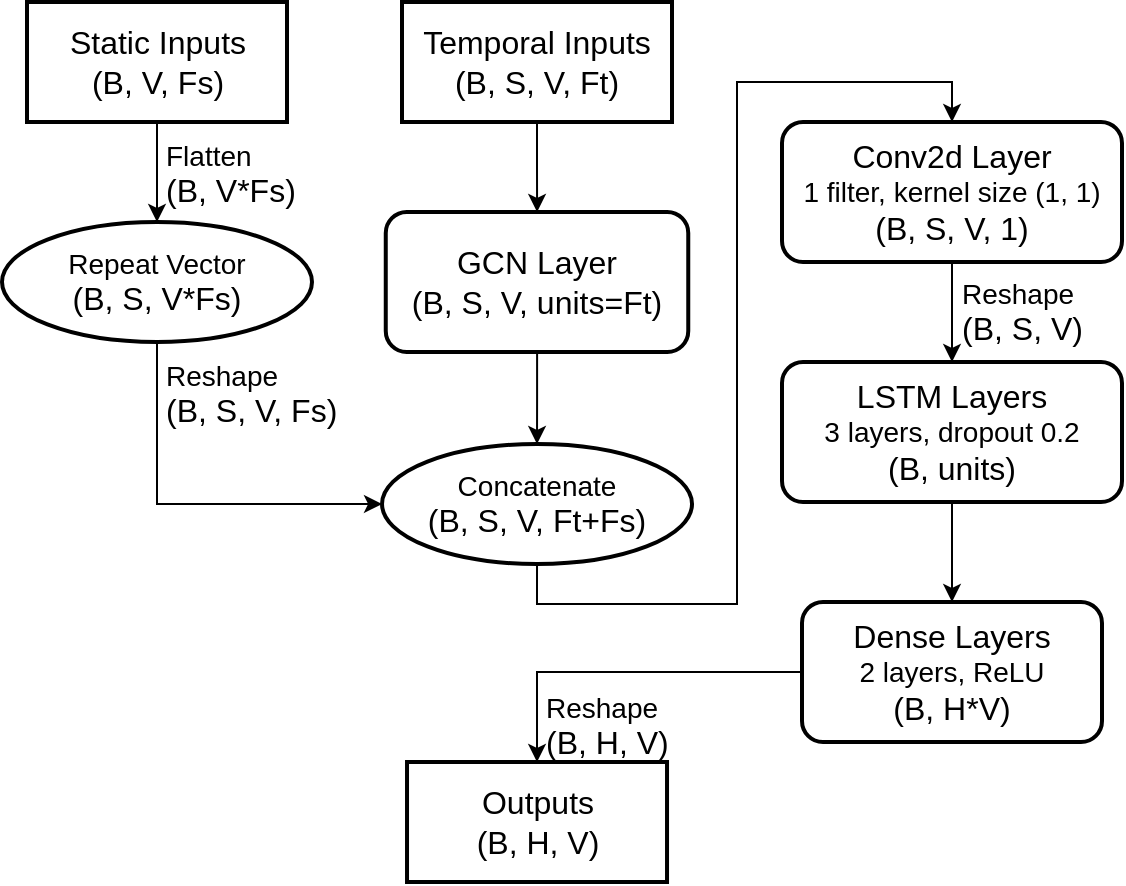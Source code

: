 <mxfile version="24.2.7" type="github">
  <diagram name="第 1 页" id="IR1yq7qya-Rb1jxSup0e">
    <mxGraphModel dx="1122" dy="849" grid="1" gridSize="10" guides="1" tooltips="1" connect="1" arrows="1" fold="1" page="1" pageScale="1" pageWidth="1169" pageHeight="827" background="#FFFFFF" math="0" shadow="0">
      <root>
        <mxCell id="0" />
        <mxCell id="1" parent="0" />
        <mxCell id="V0Xll18p6qduPY6Gyocl-21" style="edgeStyle=orthogonalEdgeStyle;rounded=0;orthogonalLoop=1;jettySize=auto;html=1;entryX=0.5;entryY=0;entryDx=0;entryDy=0;" parent="1" source="V0Xll18p6qduPY6Gyocl-4" target="V0Xll18p6qduPY6Gyocl-19" edge="1">
          <mxGeometry relative="1" as="geometry" />
        </mxCell>
        <mxCell id="V0Xll18p6qduPY6Gyocl-4" value="&lt;div&gt;&lt;font size=&quot;3&quot;&gt;Static Inputs&lt;/font&gt;&lt;/div&gt;&lt;div&gt;&lt;font size=&quot;3&quot;&gt;(B, V, Fs)&lt;br&gt;&lt;/font&gt;&lt;/div&gt;" style="whiteSpace=wrap;html=1;strokeWidth=2;" parent="1" vertex="1">
          <mxGeometry x="172.5" y="90" width="130" height="60" as="geometry" />
        </mxCell>
        <mxCell id="V0Xll18p6qduPY6Gyocl-14" style="edgeStyle=orthogonalEdgeStyle;rounded=0;orthogonalLoop=1;jettySize=auto;html=1;entryX=0.5;entryY=0;entryDx=0;entryDy=0;" parent="1" source="V0Xll18p6qduPY6Gyocl-6" target="V0Xll18p6qduPY6Gyocl-13" edge="1">
          <mxGeometry relative="1" as="geometry" />
        </mxCell>
        <mxCell id="V0Xll18p6qduPY6Gyocl-6" value="&lt;div&gt;&lt;font size=&quot;3&quot;&gt;Conv2d Layer&lt;br&gt;&lt;/font&gt;&lt;/div&gt;&lt;div style=&quot;font-size: 14px;&quot;&gt;&lt;font style=&quot;font-size: 14px;&quot;&gt;1 filter, kernel size (1, 1)&lt;br&gt;&lt;/font&gt;&lt;/div&gt;&lt;div&gt;&lt;font size=&quot;3&quot;&gt;(B, S, V, 1)&lt;br&gt;&lt;/font&gt;&lt;/div&gt;" style="rounded=1;whiteSpace=wrap;html=1;strokeWidth=2;" parent="1" vertex="1">
          <mxGeometry x="550" y="150" width="170" height="70" as="geometry" />
        </mxCell>
        <mxCell id="V7ik3tkrtcG6QhpnM8h7-7" style="edgeStyle=orthogonalEdgeStyle;rounded=0;orthogonalLoop=1;jettySize=auto;html=1;entryX=0.5;entryY=0;entryDx=0;entryDy=0;" edge="1" parent="1" source="V0Xll18p6qduPY6Gyocl-9" target="V0Xll18p6qduPY6Gyocl-38">
          <mxGeometry relative="1" as="geometry" />
        </mxCell>
        <mxCell id="V0Xll18p6qduPY6Gyocl-9" value="&lt;div&gt;&lt;font size=&quot;3&quot;&gt;Dense Layers&lt;/font&gt;&lt;/div&gt;&lt;div style=&quot;font-size: 14px;&quot;&gt;&lt;font style=&quot;font-size: 14px;&quot;&gt;2 layers, ReLU&lt;br&gt;&lt;/font&gt;&lt;/div&gt;&lt;div&gt;&lt;font size=&quot;3&quot;&gt;(B, H*V)&lt;br&gt;&lt;/font&gt;&lt;/div&gt;" style="rounded=1;whiteSpace=wrap;html=1;strokeWidth=2;" parent="1" vertex="1">
          <mxGeometry x="560" y="390" width="150" height="70" as="geometry" />
        </mxCell>
        <mxCell id="V0Xll18p6qduPY6Gyocl-12" value="&lt;div align=&quot;left&quot;&gt;&lt;font style=&quot;font-size: 14px;&quot;&gt;Reshape&lt;font&gt;&lt;font&gt;&lt;br&gt;&lt;/font&gt;&lt;/font&gt;&lt;/font&gt;&lt;/div&gt;&lt;div align=&quot;left&quot;&gt;&lt;font size=&quot;3&quot;&gt;(B, S, V)&lt;br&gt;&lt;/font&gt;&lt;/div&gt;" style="text;html=1;align=left;verticalAlign=middle;whiteSpace=wrap;rounded=0;" parent="1" vertex="1">
          <mxGeometry x="638" y="220" width="70" height="50" as="geometry" />
        </mxCell>
        <mxCell id="V0Xll18p6qduPY6Gyocl-15" style="edgeStyle=orthogonalEdgeStyle;rounded=0;orthogonalLoop=1;jettySize=auto;html=1;entryX=0.5;entryY=0;entryDx=0;entryDy=0;" parent="1" source="V0Xll18p6qduPY6Gyocl-13" target="V0Xll18p6qduPY6Gyocl-9" edge="1">
          <mxGeometry relative="1" as="geometry" />
        </mxCell>
        <mxCell id="V0Xll18p6qduPY6Gyocl-13" value="&lt;div&gt;&lt;font size=&quot;3&quot;&gt;LSTM Layers&lt;/font&gt;&lt;/div&gt;&lt;div style=&quot;font-size: 14px;&quot;&gt;&lt;font style=&quot;font-size: 14px;&quot;&gt;3 layers, dropout 0.2&lt;br&gt;&lt;/font&gt;&lt;/div&gt;&lt;div&gt;&lt;font size=&quot;3&quot;&gt;(B, units)&lt;br&gt;&lt;/font&gt;&lt;/div&gt;" style="rounded=1;whiteSpace=wrap;html=1;strokeWidth=2;" parent="1" vertex="1">
          <mxGeometry x="550" y="270" width="170" height="70" as="geometry" />
        </mxCell>
        <mxCell id="V7ik3tkrtcG6QhpnM8h7-5" style="edgeStyle=orthogonalEdgeStyle;rounded=0;orthogonalLoop=1;jettySize=auto;html=1;entryX=0;entryY=0.5;entryDx=0;entryDy=0;exitX=0.5;exitY=1;exitDx=0;exitDy=0;" edge="1" parent="1" source="V0Xll18p6qduPY6Gyocl-19" target="V0Xll18p6qduPY6Gyocl-31">
          <mxGeometry relative="1" as="geometry" />
        </mxCell>
        <mxCell id="V0Xll18p6qduPY6Gyocl-19" value="&lt;div&gt;&lt;font style=&quot;font-size: 14px;&quot;&gt;Repeat Vector&lt;/font&gt;&lt;/div&gt;&lt;div&gt;&lt;font size=&quot;3&quot;&gt;(B, S, V*Fs)&lt;/font&gt;&lt;br&gt;&lt;/div&gt;" style="ellipse;whiteSpace=wrap;html=1;strokeWidth=2;" parent="1" vertex="1">
          <mxGeometry x="160" y="200" width="155" height="60" as="geometry" />
        </mxCell>
        <mxCell id="V0Xll18p6qduPY6Gyocl-30" value="&lt;div align=&quot;left&quot;&gt;&lt;font style=&quot;font-size: 14px;&quot;&gt;Flatten&lt;font&gt;&lt;font&gt;&lt;br&gt;&lt;/font&gt;&lt;/font&gt;&lt;/font&gt;&lt;/div&gt;&lt;div align=&quot;left&quot;&gt;&lt;font size=&quot;3&quot;&gt;(B, V*Fs)&lt;br&gt;&lt;/font&gt;&lt;/div&gt;" style="text;html=1;align=left;verticalAlign=middle;whiteSpace=wrap;rounded=0;" parent="1" vertex="1">
          <mxGeometry x="239.5" y="151" width="70" height="50" as="geometry" />
        </mxCell>
        <mxCell id="V7ik3tkrtcG6QhpnM8h7-6" style="edgeStyle=orthogonalEdgeStyle;rounded=0;orthogonalLoop=1;jettySize=auto;html=1;entryX=0.5;entryY=0;entryDx=0;entryDy=0;exitX=0.5;exitY=1;exitDx=0;exitDy=0;" edge="1" parent="1" source="V0Xll18p6qduPY6Gyocl-31" target="V0Xll18p6qduPY6Gyocl-6">
          <mxGeometry relative="1" as="geometry" />
        </mxCell>
        <mxCell id="V0Xll18p6qduPY6Gyocl-31" value="&lt;div&gt;&lt;font style=&quot;font-size: 14px;&quot;&gt;Concatenate&lt;/font&gt;&lt;/div&gt;&lt;div&gt;&lt;font size=&quot;3&quot;&gt;(B, S, V, Ft+Fs)&lt;/font&gt;&lt;br&gt;&lt;/div&gt;" style="ellipse;whiteSpace=wrap;html=1;strokeWidth=2;" parent="1" vertex="1">
          <mxGeometry x="350.01" y="311" width="155" height="60" as="geometry" />
        </mxCell>
        <mxCell id="V0Xll18p6qduPY6Gyocl-34" value="&lt;div align=&quot;left&quot;&gt;&lt;font style=&quot;font-size: 14px;&quot;&gt;Reshape&lt;font&gt;&lt;font&gt;&lt;br&gt;&lt;/font&gt;&lt;/font&gt;&lt;/font&gt;&lt;/div&gt;&lt;div align=&quot;left&quot;&gt;&lt;font size=&quot;3&quot;&gt;(B, S, V, Fs)&lt;br&gt;&lt;/font&gt;&lt;/div&gt;" style="text;html=1;align=left;verticalAlign=middle;whiteSpace=wrap;rounded=0;" parent="1" vertex="1">
          <mxGeometry x="239.5" y="261" width="94" height="50" as="geometry" />
        </mxCell>
        <mxCell id="V0Xll18p6qduPY6Gyocl-38" value="&lt;div&gt;&lt;font size=&quot;3&quot;&gt;Outputs&lt;/font&gt;&lt;/div&gt;&lt;div&gt;&lt;font size=&quot;3&quot;&gt;(B, H, V)&lt;br&gt;&lt;/font&gt;&lt;/div&gt;" style="whiteSpace=wrap;html=1;strokeWidth=2;" parent="1" vertex="1">
          <mxGeometry x="362.51" y="470" width="130" height="60" as="geometry" />
        </mxCell>
        <mxCell id="V0Xll18p6qduPY6Gyocl-40" value="&lt;div align=&quot;left&quot;&gt;&lt;font style=&quot;font-size: 14px;&quot;&gt;Reshape&lt;font&gt;&lt;font&gt;&lt;br&gt;&lt;/font&gt;&lt;/font&gt;&lt;/font&gt;&lt;/div&gt;&lt;div align=&quot;left&quot;&gt;&lt;font size=&quot;3&quot;&gt;(B, H, V)&lt;br&gt;&lt;/font&gt;&lt;/div&gt;" style="text;html=1;align=left;verticalAlign=middle;whiteSpace=wrap;rounded=0;" parent="1" vertex="1">
          <mxGeometry x="430.13" y="427" width="80" height="50" as="geometry" />
        </mxCell>
        <mxCell id="V7ik3tkrtcG6QhpnM8h7-3" style="edgeStyle=orthogonalEdgeStyle;rounded=0;orthogonalLoop=1;jettySize=auto;html=1;" edge="1" parent="1" source="V0Xll18p6qduPY6Gyocl-43" target="V7ik3tkrtcG6QhpnM8h7-2">
          <mxGeometry relative="1" as="geometry" />
        </mxCell>
        <mxCell id="V0Xll18p6qduPY6Gyocl-43" value="&lt;div&gt;&lt;font size=&quot;3&quot;&gt;Temporal Inputs&lt;/font&gt;&lt;/div&gt;&lt;div&gt;&lt;font size=&quot;3&quot;&gt;(B, S, V, Ft)&lt;br&gt;&lt;/font&gt;&lt;/div&gt;" style="rounded=0;whiteSpace=wrap;html=1;strokeWidth=2;" parent="1" vertex="1">
          <mxGeometry x="360" y="90" width="135" height="60" as="geometry" />
        </mxCell>
        <mxCell id="V7ik3tkrtcG6QhpnM8h7-4" style="edgeStyle=orthogonalEdgeStyle;rounded=0;orthogonalLoop=1;jettySize=auto;html=1;entryX=0.5;entryY=0;entryDx=0;entryDy=0;" edge="1" parent="1" source="V7ik3tkrtcG6QhpnM8h7-2" target="V0Xll18p6qduPY6Gyocl-31">
          <mxGeometry relative="1" as="geometry" />
        </mxCell>
        <mxCell id="V7ik3tkrtcG6QhpnM8h7-2" value="&lt;div&gt;&lt;font size=&quot;3&quot;&gt;GCN Layer&lt;br&gt;&lt;/font&gt;&lt;/div&gt;&lt;div&gt;&lt;font size=&quot;3&quot;&gt;(B, S, V, units=Ft)&lt;br&gt;&lt;/font&gt;&lt;/div&gt;" style="rounded=1;whiteSpace=wrap;html=1;strokeWidth=2;" vertex="1" parent="1">
          <mxGeometry x="351.88" y="195" width="151.25" height="70" as="geometry" />
        </mxCell>
      </root>
    </mxGraphModel>
  </diagram>
</mxfile>

